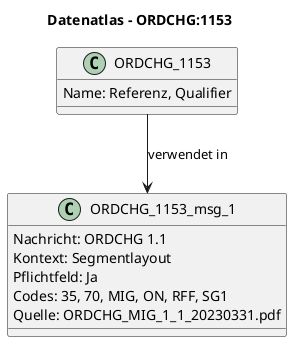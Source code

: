 @startuml
title Datenatlas – ORDCHG:1153
class ORDCHG_1153 {
  Name: Referenz, Qualifier
}
class ORDCHG_1153_msg_1 {
  Nachricht: ORDCHG 1.1
  Kontext: Segmentlayout
  Pflichtfeld: Ja
  Codes: 35, 70, MIG, ON, RFF, SG1
  Quelle: ORDCHG_MIG_1_1_20230331.pdf
}
ORDCHG_1153 --> ORDCHG_1153_msg_1 : verwendet in
@enduml